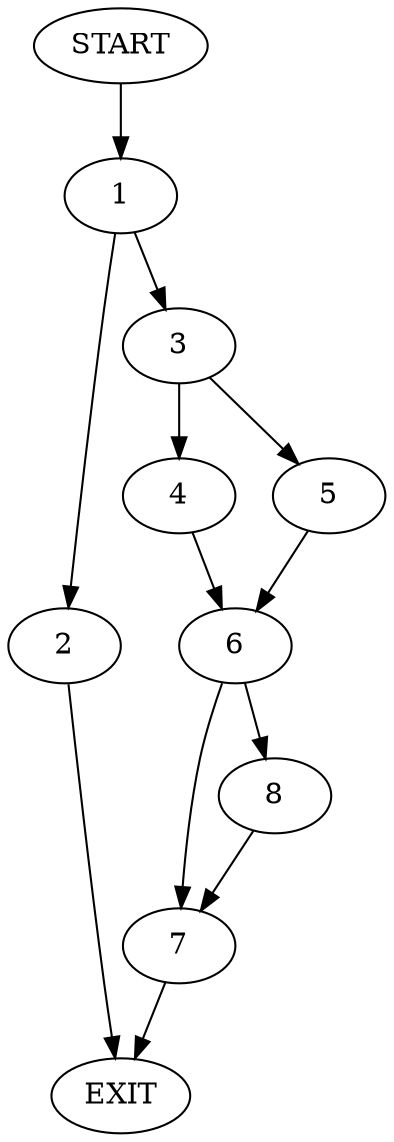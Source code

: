 digraph {
0 [label="START"]
9 [label="EXIT"]
0 -> 1
1 -> 2
1 -> 3
2 -> 9
3 -> 4
3 -> 5
5 -> 6
4 -> 6
6 -> 7
6 -> 8
8 -> 7
7 -> 9
}
